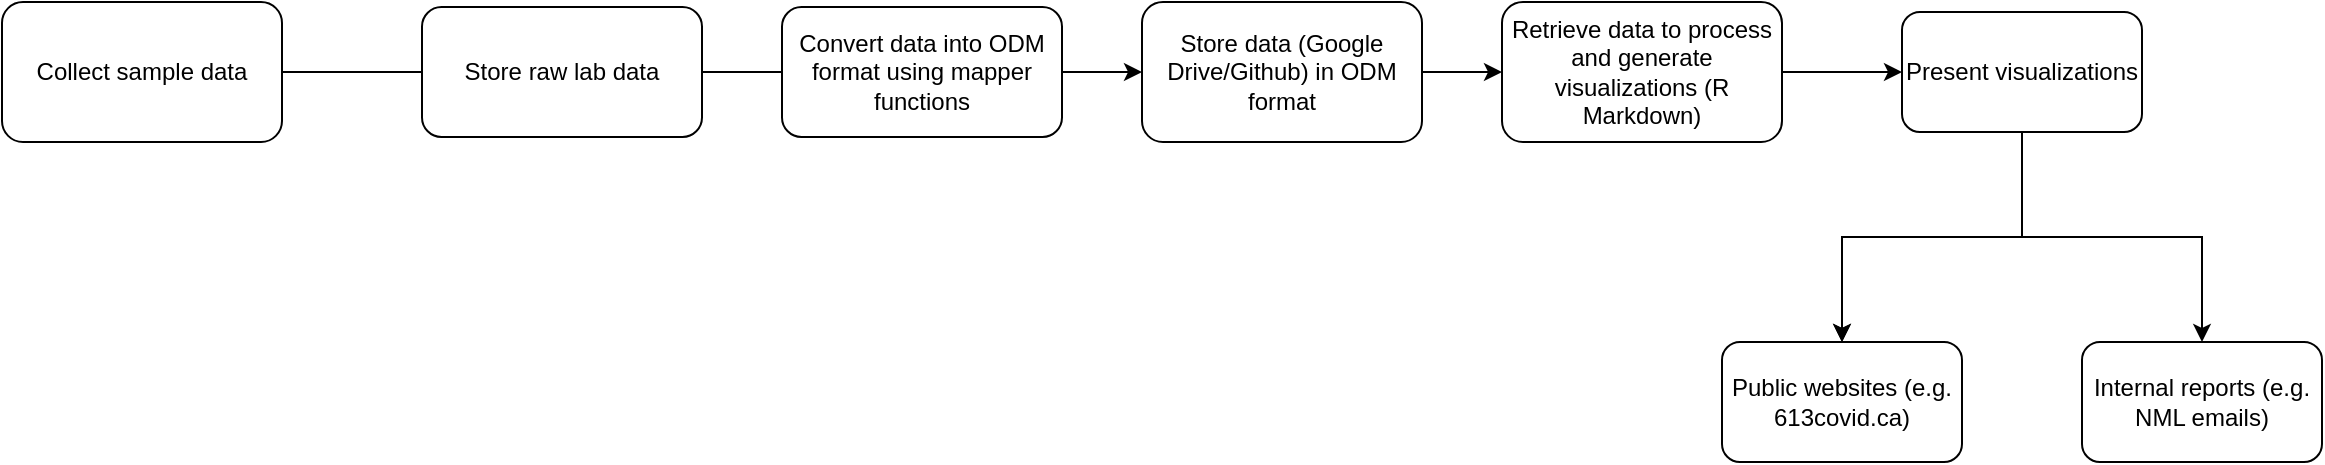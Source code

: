<mxfile version="14.7.3" type="device"><diagram id="V8K1HOJ9Gx30S1_e3FQR" name="Page-1"><mxGraphModel dx="1186" dy="741" grid="1" gridSize="10" guides="1" tooltips="1" connect="1" arrows="1" fold="1" page="1" pageScale="1" pageWidth="850" pageHeight="1100" math="0" shadow="0"><root><mxCell id="0"/><mxCell id="1" parent="0"/><mxCell id="ipxaiMkQWO5FEhhPhBFZ-22" value="" style="edgeStyle=orthogonalEdgeStyle;rounded=0;orthogonalLoop=1;jettySize=auto;html=1;startArrow=none;" parent="1" source="ZctPknj0BnnDuonauy1m-7" target="ipxaiMkQWO5FEhhPhBFZ-6" edge="1"><mxGeometry relative="1" as="geometry"/></mxCell><mxCell id="ipxaiMkQWO5FEhhPhBFZ-4" value="Collect sample data" style="rounded=1;whiteSpace=wrap;html=1;" parent="1" vertex="1"><mxGeometry x="50" y="230" width="140" height="70" as="geometry"/></mxCell><mxCell id="ipxaiMkQWO5FEhhPhBFZ-21" value="" style="edgeStyle=orthogonalEdgeStyle;rounded=0;orthogonalLoop=1;jettySize=auto;html=1;" parent="1" source="ipxaiMkQWO5FEhhPhBFZ-6" target="ipxaiMkQWO5FEhhPhBFZ-11" edge="1"><mxGeometry relative="1" as="geometry"/></mxCell><mxCell id="ipxaiMkQWO5FEhhPhBFZ-6" value="Store data (Google Drive/Github) in ODM format" style="rounded=1;whiteSpace=wrap;html=1;" parent="1" vertex="1"><mxGeometry x="620" y="230" width="140" height="70" as="geometry"/></mxCell><mxCell id="ipxaiMkQWO5FEhhPhBFZ-29" value="" style="edgeStyle=orthogonalEdgeStyle;rounded=0;orthogonalLoop=1;jettySize=auto;html=1;" parent="1" source="ipxaiMkQWO5FEhhPhBFZ-11" target="ipxaiMkQWO5FEhhPhBFZ-28" edge="1"><mxGeometry relative="1" as="geometry"/></mxCell><mxCell id="ipxaiMkQWO5FEhhPhBFZ-11" value="Retrieve data to process and generate visualizations (R Markdown)" style="rounded=1;whiteSpace=wrap;html=1;" parent="1" vertex="1"><mxGeometry x="800" y="230" width="140" height="70" as="geometry"/></mxCell><mxCell id="ipxaiMkQWO5FEhhPhBFZ-31" value="" style="edgeStyle=orthogonalEdgeStyle;rounded=0;orthogonalLoop=1;jettySize=auto;html=1;" parent="1" source="ipxaiMkQWO5FEhhPhBFZ-28" target="ipxaiMkQWO5FEhhPhBFZ-30" edge="1"><mxGeometry relative="1" as="geometry"/></mxCell><mxCell id="ipxaiMkQWO5FEhhPhBFZ-34" value="" style="edgeStyle=orthogonalEdgeStyle;rounded=0;orthogonalLoop=1;jettySize=auto;html=1;" parent="1" source="ipxaiMkQWO5FEhhPhBFZ-28" target="ipxaiMkQWO5FEhhPhBFZ-30" edge="1"><mxGeometry relative="1" as="geometry"/></mxCell><mxCell id="ipxaiMkQWO5FEhhPhBFZ-36" value="" style="edgeStyle=orthogonalEdgeStyle;rounded=0;orthogonalLoop=1;jettySize=auto;html=1;" parent="1" source="ipxaiMkQWO5FEhhPhBFZ-28" target="ipxaiMkQWO5FEhhPhBFZ-35" edge="1"><mxGeometry relative="1" as="geometry"/></mxCell><mxCell id="ipxaiMkQWO5FEhhPhBFZ-28" value="Present visualizations" style="rounded=1;whiteSpace=wrap;html=1;" parent="1" vertex="1"><mxGeometry x="1000" y="235" width="120" height="60" as="geometry"/></mxCell><mxCell id="ipxaiMkQWO5FEhhPhBFZ-30" value="Public websites (e.g. 613covid.ca)" style="rounded=1;whiteSpace=wrap;html=1;" parent="1" vertex="1"><mxGeometry x="910" y="400" width="120" height="60" as="geometry"/></mxCell><mxCell id="ipxaiMkQWO5FEhhPhBFZ-35" value="Internal reports (e.g. NML emails)" style="whiteSpace=wrap;html=1;rounded=1;" parent="1" vertex="1"><mxGeometry x="1090" y="400" width="120" height="60" as="geometry"/></mxCell><mxCell id="ZctPknj0BnnDuonauy1m-5" value="Store raw lab data" style="rounded=1;whiteSpace=wrap;html=1;" vertex="1" parent="1"><mxGeometry x="260" y="232.5" width="140" height="65" as="geometry"/></mxCell><mxCell id="ZctPknj0BnnDuonauy1m-6" value="" style="edgeStyle=orthogonalEdgeStyle;rounded=0;orthogonalLoop=1;jettySize=auto;html=1;endArrow=none;" edge="1" parent="1" source="ipxaiMkQWO5FEhhPhBFZ-4" target="ZctPknj0BnnDuonauy1m-5"><mxGeometry relative="1" as="geometry"><mxPoint x="190" y="265" as="sourcePoint"/><mxPoint x="470" y="265" as="targetPoint"/></mxGeometry></mxCell><mxCell id="ZctPknj0BnnDuonauy1m-7" value="Convert data into ODM format using mapper functions" style="rounded=1;whiteSpace=wrap;html=1;" vertex="1" parent="1"><mxGeometry x="440" y="232.5" width="140" height="65" as="geometry"/></mxCell><mxCell id="ZctPknj0BnnDuonauy1m-8" value="" style="edgeStyle=orthogonalEdgeStyle;rounded=0;orthogonalLoop=1;jettySize=auto;html=1;startArrow=none;endArrow=none;" edge="1" parent="1" source="ZctPknj0BnnDuonauy1m-5" target="ZctPknj0BnnDuonauy1m-7"><mxGeometry relative="1" as="geometry"><mxPoint x="380" y="265" as="sourcePoint"/><mxPoint x="560" y="265" as="targetPoint"/></mxGeometry></mxCell></root></mxGraphModel></diagram></mxfile>